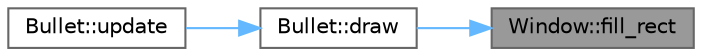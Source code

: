digraph "Window::fill_rect"
{
 // LATEX_PDF_SIZE
  bgcolor="transparent";
  edge [fontname=Helvetica,fontsize=10,labelfontname=Helvetica,labelfontsize=10];
  node [fontname=Helvetica,fontsize=10,shape=box,height=0.2,width=0.4];
  rankdir="RL";
  Node1 [id="Node000001",label="Window::fill_rect",height=0.2,width=0.4,color="gray40", fillcolor="grey60", style="filled", fontcolor="black",tooltip=" "];
  Node1 -> Node2 [id="edge1_Node000001_Node000002",dir="back",color="steelblue1",style="solid",tooltip=" "];
  Node2 [id="Node000002",label="Bullet::draw",height=0.2,width=0.4,color="grey40", fillcolor="white", style="filled",URL="$class_bullet.html#a389f6bff7f014494cb20e922c38621c6",tooltip=" "];
  Node2 -> Node3 [id="edge2_Node000002_Node000003",dir="back",color="steelblue1",style="solid",tooltip=" "];
  Node3 [id="Node000003",label="Bullet::update",height=0.2,width=0.4,color="grey40", fillcolor="white", style="filled",URL="$class_bullet.html#a5de1eccb08cfc157f4e15a716a5cf403",tooltip=" "];
}
